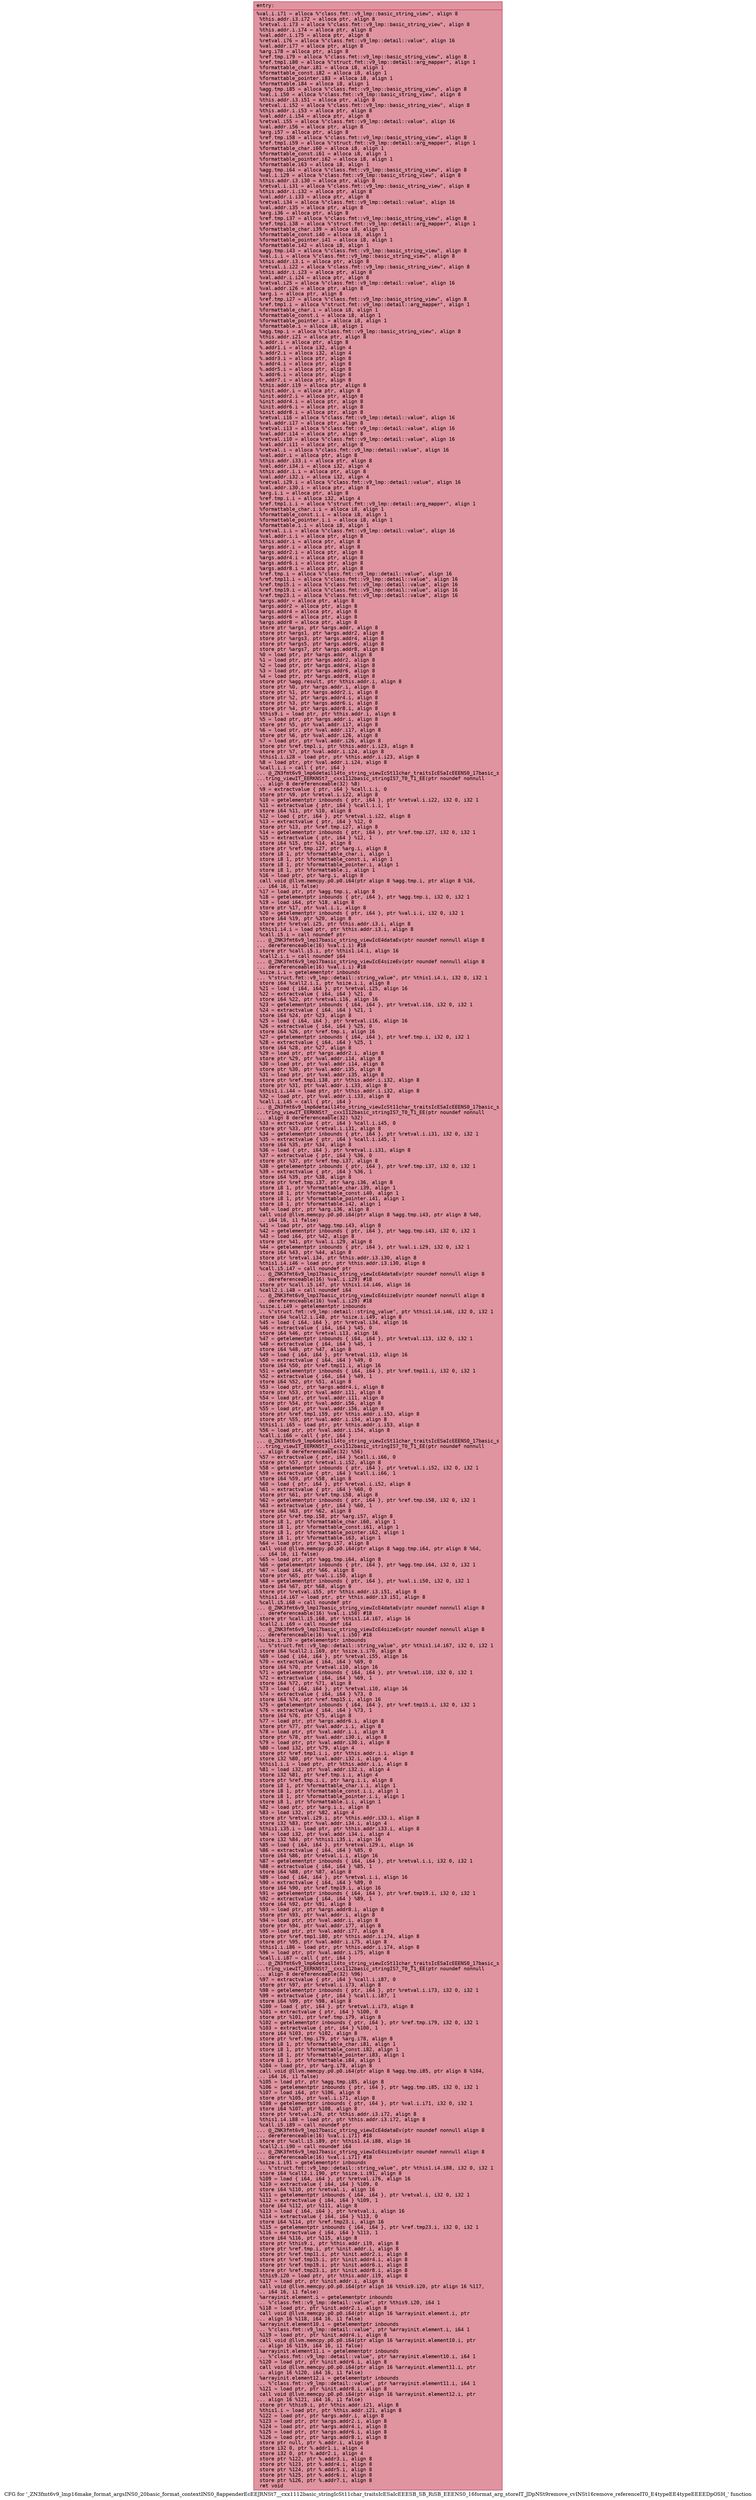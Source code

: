 digraph "CFG for '_ZN3fmt6v9_lmp16make_format_argsINS0_20basic_format_contextINS0_8appenderEcEEJRNSt7__cxx1112basic_stringIcSt11char_traitsIcESaIcEEESB_SB_RiSB_EEENS0_16format_arg_storeIT_JDpNSt9remove_cvINSt16remove_referenceIT0_E4typeEE4typeEEEEDpOSH_' function" {
	label="CFG for '_ZN3fmt6v9_lmp16make_format_argsINS0_20basic_format_contextINS0_8appenderEcEEJRNSt7__cxx1112basic_stringIcSt11char_traitsIcESaIcEEESB_SB_RiSB_EEENS0_16format_arg_storeIT_JDpNSt9remove_cvINSt16remove_referenceIT0_E4typeEE4typeEEEEDpOSH_' function";

	Node0x558416821dd0 [shape=record,color="#b70d28ff", style=filled, fillcolor="#b70d2870" fontname="Courier",label="{entry:\l|  %val.i.i71 = alloca %\"class.fmt::v9_lmp::basic_string_view\", align 8\l  %this.addr.i3.i72 = alloca ptr, align 8\l  %retval.i.i73 = alloca %\"class.fmt::v9_lmp::basic_string_view\", align 8\l  %this.addr.i.i74 = alloca ptr, align 8\l  %val.addr.i.i75 = alloca ptr, align 8\l  %retval.i76 = alloca %\"class.fmt::v9_lmp::detail::value\", align 16\l  %val.addr.i77 = alloca ptr, align 8\l  %arg.i78 = alloca ptr, align 8\l  %ref.tmp.i79 = alloca %\"class.fmt::v9_lmp::basic_string_view\", align 8\l  %ref.tmp1.i80 = alloca %\"struct.fmt::v9_lmp::detail::arg_mapper\", align 1\l  %formattable_char.i81 = alloca i8, align 1\l  %formattable_const.i82 = alloca i8, align 1\l  %formattable_pointer.i83 = alloca i8, align 1\l  %formattable.i84 = alloca i8, align 1\l  %agg.tmp.i85 = alloca %\"class.fmt::v9_lmp::basic_string_view\", align 8\l  %val.i.i50 = alloca %\"class.fmt::v9_lmp::basic_string_view\", align 8\l  %this.addr.i3.i51 = alloca ptr, align 8\l  %retval.i.i52 = alloca %\"class.fmt::v9_lmp::basic_string_view\", align 8\l  %this.addr.i.i53 = alloca ptr, align 8\l  %val.addr.i.i54 = alloca ptr, align 8\l  %retval.i55 = alloca %\"class.fmt::v9_lmp::detail::value\", align 16\l  %val.addr.i56 = alloca ptr, align 8\l  %arg.i57 = alloca ptr, align 8\l  %ref.tmp.i58 = alloca %\"class.fmt::v9_lmp::basic_string_view\", align 8\l  %ref.tmp1.i59 = alloca %\"struct.fmt::v9_lmp::detail::arg_mapper\", align 1\l  %formattable_char.i60 = alloca i8, align 1\l  %formattable_const.i61 = alloca i8, align 1\l  %formattable_pointer.i62 = alloca i8, align 1\l  %formattable.i63 = alloca i8, align 1\l  %agg.tmp.i64 = alloca %\"class.fmt::v9_lmp::basic_string_view\", align 8\l  %val.i.i29 = alloca %\"class.fmt::v9_lmp::basic_string_view\", align 8\l  %this.addr.i3.i30 = alloca ptr, align 8\l  %retval.i.i31 = alloca %\"class.fmt::v9_lmp::basic_string_view\", align 8\l  %this.addr.i.i32 = alloca ptr, align 8\l  %val.addr.i.i33 = alloca ptr, align 8\l  %retval.i34 = alloca %\"class.fmt::v9_lmp::detail::value\", align 16\l  %val.addr.i35 = alloca ptr, align 8\l  %arg.i36 = alloca ptr, align 8\l  %ref.tmp.i37 = alloca %\"class.fmt::v9_lmp::basic_string_view\", align 8\l  %ref.tmp1.i38 = alloca %\"struct.fmt::v9_lmp::detail::arg_mapper\", align 1\l  %formattable_char.i39 = alloca i8, align 1\l  %formattable_const.i40 = alloca i8, align 1\l  %formattable_pointer.i41 = alloca i8, align 1\l  %formattable.i42 = alloca i8, align 1\l  %agg.tmp.i43 = alloca %\"class.fmt::v9_lmp::basic_string_view\", align 8\l  %val.i.i = alloca %\"class.fmt::v9_lmp::basic_string_view\", align 8\l  %this.addr.i3.i = alloca ptr, align 8\l  %retval.i.i22 = alloca %\"class.fmt::v9_lmp::basic_string_view\", align 8\l  %this.addr.i.i23 = alloca ptr, align 8\l  %val.addr.i.i24 = alloca ptr, align 8\l  %retval.i25 = alloca %\"class.fmt::v9_lmp::detail::value\", align 16\l  %val.addr.i26 = alloca ptr, align 8\l  %arg.i = alloca ptr, align 8\l  %ref.tmp.i27 = alloca %\"class.fmt::v9_lmp::basic_string_view\", align 8\l  %ref.tmp1.i = alloca %\"struct.fmt::v9_lmp::detail::arg_mapper\", align 1\l  %formattable_char.i = alloca i8, align 1\l  %formattable_const.i = alloca i8, align 1\l  %formattable_pointer.i = alloca i8, align 1\l  %formattable.i = alloca i8, align 1\l  %agg.tmp.i = alloca %\"class.fmt::v9_lmp::basic_string_view\", align 8\l  %this.addr.i21 = alloca ptr, align 8\l  %.addr.i = alloca ptr, align 8\l  %.addr1.i = alloca i32, align 4\l  %.addr2.i = alloca i32, align 4\l  %.addr3.i = alloca ptr, align 8\l  %.addr4.i = alloca ptr, align 8\l  %.addr5.i = alloca ptr, align 8\l  %.addr6.i = alloca ptr, align 8\l  %.addr7.i = alloca ptr, align 8\l  %this.addr.i19 = alloca ptr, align 8\l  %init.addr.i = alloca ptr, align 8\l  %init.addr2.i = alloca ptr, align 8\l  %init.addr4.i = alloca ptr, align 8\l  %init.addr6.i = alloca ptr, align 8\l  %init.addr8.i = alloca ptr, align 8\l  %retval.i16 = alloca %\"class.fmt::v9_lmp::detail::value\", align 16\l  %val.addr.i17 = alloca ptr, align 8\l  %retval.i13 = alloca %\"class.fmt::v9_lmp::detail::value\", align 16\l  %val.addr.i14 = alloca ptr, align 8\l  %retval.i10 = alloca %\"class.fmt::v9_lmp::detail::value\", align 16\l  %val.addr.i11 = alloca ptr, align 8\l  %retval.i = alloca %\"class.fmt::v9_lmp::detail::value\", align 16\l  %val.addr.i = alloca ptr, align 8\l  %this.addr.i33.i = alloca ptr, align 8\l  %val.addr.i34.i = alloca i32, align 4\l  %this.addr.i.i = alloca ptr, align 8\l  %val.addr.i32.i = alloca i32, align 4\l  %retval.i29.i = alloca %\"class.fmt::v9_lmp::detail::value\", align 16\l  %val.addr.i30.i = alloca ptr, align 8\l  %arg.i.i = alloca ptr, align 8\l  %ref.tmp.i.i = alloca i32, align 4\l  %ref.tmp1.i.i = alloca %\"struct.fmt::v9_lmp::detail::arg_mapper\", align 1\l  %formattable_char.i.i = alloca i8, align 1\l  %formattable_const.i.i = alloca i8, align 1\l  %formattable_pointer.i.i = alloca i8, align 1\l  %formattable.i.i = alloca i8, align 1\l  %retval.i.i = alloca %\"class.fmt::v9_lmp::detail::value\", align 16\l  %val.addr.i.i = alloca ptr, align 8\l  %this.addr.i = alloca ptr, align 8\l  %args.addr.i = alloca ptr, align 8\l  %args.addr2.i = alloca ptr, align 8\l  %args.addr4.i = alloca ptr, align 8\l  %args.addr6.i = alloca ptr, align 8\l  %args.addr8.i = alloca ptr, align 8\l  %ref.tmp.i = alloca %\"class.fmt::v9_lmp::detail::value\", align 16\l  %ref.tmp11.i = alloca %\"class.fmt::v9_lmp::detail::value\", align 16\l  %ref.tmp15.i = alloca %\"class.fmt::v9_lmp::detail::value\", align 16\l  %ref.tmp19.i = alloca %\"class.fmt::v9_lmp::detail::value\", align 16\l  %ref.tmp23.i = alloca %\"class.fmt::v9_lmp::detail::value\", align 16\l  %args.addr = alloca ptr, align 8\l  %args.addr2 = alloca ptr, align 8\l  %args.addr4 = alloca ptr, align 8\l  %args.addr6 = alloca ptr, align 8\l  %args.addr8 = alloca ptr, align 8\l  store ptr %args, ptr %args.addr, align 8\l  store ptr %args1, ptr %args.addr2, align 8\l  store ptr %args3, ptr %args.addr4, align 8\l  store ptr %args5, ptr %args.addr6, align 8\l  store ptr %args7, ptr %args.addr8, align 8\l  %0 = load ptr, ptr %args.addr, align 8\l  %1 = load ptr, ptr %args.addr2, align 8\l  %2 = load ptr, ptr %args.addr4, align 8\l  %3 = load ptr, ptr %args.addr6, align 8\l  %4 = load ptr, ptr %args.addr8, align 8\l  store ptr %agg.result, ptr %this.addr.i, align 8\l  store ptr %0, ptr %args.addr.i, align 8\l  store ptr %1, ptr %args.addr2.i, align 8\l  store ptr %2, ptr %args.addr4.i, align 8\l  store ptr %3, ptr %args.addr6.i, align 8\l  store ptr %4, ptr %args.addr8.i, align 8\l  %this9.i = load ptr, ptr %this.addr.i, align 8\l  %5 = load ptr, ptr %args.addr.i, align 8\l  store ptr %5, ptr %val.addr.i17, align 8\l  %6 = load ptr, ptr %val.addr.i17, align 8\l  store ptr %6, ptr %val.addr.i26, align 8\l  %7 = load ptr, ptr %val.addr.i26, align 8\l  store ptr %ref.tmp1.i, ptr %this.addr.i.i23, align 8\l  store ptr %7, ptr %val.addr.i.i24, align 8\l  %this1.i.i28 = load ptr, ptr %this.addr.i.i23, align 8\l  %8 = load ptr, ptr %val.addr.i.i24, align 8\l  %call.i.i = call \{ ptr, i64 \}\l... @_ZN3fmt6v9_lmp6detail14to_string_viewIcSt11char_traitsIcESaIcEEENS0_17basic_s\l...tring_viewIT_EERKNSt7__cxx1112basic_stringIS7_T0_T1_EE(ptr noundef nonnull\l... align 8 dereferenceable(32) %8)\l  %9 = extractvalue \{ ptr, i64 \} %call.i.i, 0\l  store ptr %9, ptr %retval.i.i22, align 8\l  %10 = getelementptr inbounds \{ ptr, i64 \}, ptr %retval.i.i22, i32 0, i32 1\l  %11 = extractvalue \{ ptr, i64 \} %call.i.i, 1\l  store i64 %11, ptr %10, align 8\l  %12 = load \{ ptr, i64 \}, ptr %retval.i.i22, align 8\l  %13 = extractvalue \{ ptr, i64 \} %12, 0\l  store ptr %13, ptr %ref.tmp.i27, align 8\l  %14 = getelementptr inbounds \{ ptr, i64 \}, ptr %ref.tmp.i27, i32 0, i32 1\l  %15 = extractvalue \{ ptr, i64 \} %12, 1\l  store i64 %15, ptr %14, align 8\l  store ptr %ref.tmp.i27, ptr %arg.i, align 8\l  store i8 1, ptr %formattable_char.i, align 1\l  store i8 1, ptr %formattable_const.i, align 1\l  store i8 1, ptr %formattable_pointer.i, align 1\l  store i8 1, ptr %formattable.i, align 1\l  %16 = load ptr, ptr %arg.i, align 8\l  call void @llvm.memcpy.p0.p0.i64(ptr align 8 %agg.tmp.i, ptr align 8 %16,\l... i64 16, i1 false)\l  %17 = load ptr, ptr %agg.tmp.i, align 8\l  %18 = getelementptr inbounds \{ ptr, i64 \}, ptr %agg.tmp.i, i32 0, i32 1\l  %19 = load i64, ptr %18, align 8\l  store ptr %17, ptr %val.i.i, align 8\l  %20 = getelementptr inbounds \{ ptr, i64 \}, ptr %val.i.i, i32 0, i32 1\l  store i64 %19, ptr %20, align 8\l  store ptr %retval.i25, ptr %this.addr.i3.i, align 8\l  %this1.i4.i = load ptr, ptr %this.addr.i3.i, align 8\l  %call.i5.i = call noundef ptr\l... @_ZNK3fmt6v9_lmp17basic_string_viewIcE4dataEv(ptr noundef nonnull align 8\l... dereferenceable(16) %val.i.i) #18\l  store ptr %call.i5.i, ptr %this1.i4.i, align 16\l  %call2.i.i = call noundef i64\l... @_ZNK3fmt6v9_lmp17basic_string_viewIcE4sizeEv(ptr noundef nonnull align 8\l... dereferenceable(16) %val.i.i) #18\l  %size.i.i = getelementptr inbounds\l... %\"struct.fmt::v9_lmp::detail::string_value\", ptr %this1.i4.i, i32 0, i32 1\l  store i64 %call2.i.i, ptr %size.i.i, align 8\l  %21 = load \{ i64, i64 \}, ptr %retval.i25, align 16\l  %22 = extractvalue \{ i64, i64 \} %21, 0\l  store i64 %22, ptr %retval.i16, align 16\l  %23 = getelementptr inbounds \{ i64, i64 \}, ptr %retval.i16, i32 0, i32 1\l  %24 = extractvalue \{ i64, i64 \} %21, 1\l  store i64 %24, ptr %23, align 8\l  %25 = load \{ i64, i64 \}, ptr %retval.i16, align 16\l  %26 = extractvalue \{ i64, i64 \} %25, 0\l  store i64 %26, ptr %ref.tmp.i, align 16\l  %27 = getelementptr inbounds \{ i64, i64 \}, ptr %ref.tmp.i, i32 0, i32 1\l  %28 = extractvalue \{ i64, i64 \} %25, 1\l  store i64 %28, ptr %27, align 8\l  %29 = load ptr, ptr %args.addr2.i, align 8\l  store ptr %29, ptr %val.addr.i14, align 8\l  %30 = load ptr, ptr %val.addr.i14, align 8\l  store ptr %30, ptr %val.addr.i35, align 8\l  %31 = load ptr, ptr %val.addr.i35, align 8\l  store ptr %ref.tmp1.i38, ptr %this.addr.i.i32, align 8\l  store ptr %31, ptr %val.addr.i.i33, align 8\l  %this1.i.i44 = load ptr, ptr %this.addr.i.i32, align 8\l  %32 = load ptr, ptr %val.addr.i.i33, align 8\l  %call.i.i45 = call \{ ptr, i64 \}\l... @_ZN3fmt6v9_lmp6detail14to_string_viewIcSt11char_traitsIcESaIcEEENS0_17basic_s\l...tring_viewIT_EERKNSt7__cxx1112basic_stringIS7_T0_T1_EE(ptr noundef nonnull\l... align 8 dereferenceable(32) %32)\l  %33 = extractvalue \{ ptr, i64 \} %call.i.i45, 0\l  store ptr %33, ptr %retval.i.i31, align 8\l  %34 = getelementptr inbounds \{ ptr, i64 \}, ptr %retval.i.i31, i32 0, i32 1\l  %35 = extractvalue \{ ptr, i64 \} %call.i.i45, 1\l  store i64 %35, ptr %34, align 8\l  %36 = load \{ ptr, i64 \}, ptr %retval.i.i31, align 8\l  %37 = extractvalue \{ ptr, i64 \} %36, 0\l  store ptr %37, ptr %ref.tmp.i37, align 8\l  %38 = getelementptr inbounds \{ ptr, i64 \}, ptr %ref.tmp.i37, i32 0, i32 1\l  %39 = extractvalue \{ ptr, i64 \} %36, 1\l  store i64 %39, ptr %38, align 8\l  store ptr %ref.tmp.i37, ptr %arg.i36, align 8\l  store i8 1, ptr %formattable_char.i39, align 1\l  store i8 1, ptr %formattable_const.i40, align 1\l  store i8 1, ptr %formattable_pointer.i41, align 1\l  store i8 1, ptr %formattable.i42, align 1\l  %40 = load ptr, ptr %arg.i36, align 8\l  call void @llvm.memcpy.p0.p0.i64(ptr align 8 %agg.tmp.i43, ptr align 8 %40,\l... i64 16, i1 false)\l  %41 = load ptr, ptr %agg.tmp.i43, align 8\l  %42 = getelementptr inbounds \{ ptr, i64 \}, ptr %agg.tmp.i43, i32 0, i32 1\l  %43 = load i64, ptr %42, align 8\l  store ptr %41, ptr %val.i.i29, align 8\l  %44 = getelementptr inbounds \{ ptr, i64 \}, ptr %val.i.i29, i32 0, i32 1\l  store i64 %43, ptr %44, align 8\l  store ptr %retval.i34, ptr %this.addr.i3.i30, align 8\l  %this1.i4.i46 = load ptr, ptr %this.addr.i3.i30, align 8\l  %call.i5.i47 = call noundef ptr\l... @_ZNK3fmt6v9_lmp17basic_string_viewIcE4dataEv(ptr noundef nonnull align 8\l... dereferenceable(16) %val.i.i29) #18\l  store ptr %call.i5.i47, ptr %this1.i4.i46, align 16\l  %call2.i.i48 = call noundef i64\l... @_ZNK3fmt6v9_lmp17basic_string_viewIcE4sizeEv(ptr noundef nonnull align 8\l... dereferenceable(16) %val.i.i29) #18\l  %size.i.i49 = getelementptr inbounds\l... %\"struct.fmt::v9_lmp::detail::string_value\", ptr %this1.i4.i46, i32 0, i32 1\l  store i64 %call2.i.i48, ptr %size.i.i49, align 8\l  %45 = load \{ i64, i64 \}, ptr %retval.i34, align 16\l  %46 = extractvalue \{ i64, i64 \} %45, 0\l  store i64 %46, ptr %retval.i13, align 16\l  %47 = getelementptr inbounds \{ i64, i64 \}, ptr %retval.i13, i32 0, i32 1\l  %48 = extractvalue \{ i64, i64 \} %45, 1\l  store i64 %48, ptr %47, align 8\l  %49 = load \{ i64, i64 \}, ptr %retval.i13, align 16\l  %50 = extractvalue \{ i64, i64 \} %49, 0\l  store i64 %50, ptr %ref.tmp11.i, align 16\l  %51 = getelementptr inbounds \{ i64, i64 \}, ptr %ref.tmp11.i, i32 0, i32 1\l  %52 = extractvalue \{ i64, i64 \} %49, 1\l  store i64 %52, ptr %51, align 8\l  %53 = load ptr, ptr %args.addr4.i, align 8\l  store ptr %53, ptr %val.addr.i11, align 8\l  %54 = load ptr, ptr %val.addr.i11, align 8\l  store ptr %54, ptr %val.addr.i56, align 8\l  %55 = load ptr, ptr %val.addr.i56, align 8\l  store ptr %ref.tmp1.i59, ptr %this.addr.i.i53, align 8\l  store ptr %55, ptr %val.addr.i.i54, align 8\l  %this1.i.i65 = load ptr, ptr %this.addr.i.i53, align 8\l  %56 = load ptr, ptr %val.addr.i.i54, align 8\l  %call.i.i66 = call \{ ptr, i64 \}\l... @_ZN3fmt6v9_lmp6detail14to_string_viewIcSt11char_traitsIcESaIcEEENS0_17basic_s\l...tring_viewIT_EERKNSt7__cxx1112basic_stringIS7_T0_T1_EE(ptr noundef nonnull\l... align 8 dereferenceable(32) %56)\l  %57 = extractvalue \{ ptr, i64 \} %call.i.i66, 0\l  store ptr %57, ptr %retval.i.i52, align 8\l  %58 = getelementptr inbounds \{ ptr, i64 \}, ptr %retval.i.i52, i32 0, i32 1\l  %59 = extractvalue \{ ptr, i64 \} %call.i.i66, 1\l  store i64 %59, ptr %58, align 8\l  %60 = load \{ ptr, i64 \}, ptr %retval.i.i52, align 8\l  %61 = extractvalue \{ ptr, i64 \} %60, 0\l  store ptr %61, ptr %ref.tmp.i58, align 8\l  %62 = getelementptr inbounds \{ ptr, i64 \}, ptr %ref.tmp.i58, i32 0, i32 1\l  %63 = extractvalue \{ ptr, i64 \} %60, 1\l  store i64 %63, ptr %62, align 8\l  store ptr %ref.tmp.i58, ptr %arg.i57, align 8\l  store i8 1, ptr %formattable_char.i60, align 1\l  store i8 1, ptr %formattable_const.i61, align 1\l  store i8 1, ptr %formattable_pointer.i62, align 1\l  store i8 1, ptr %formattable.i63, align 1\l  %64 = load ptr, ptr %arg.i57, align 8\l  call void @llvm.memcpy.p0.p0.i64(ptr align 8 %agg.tmp.i64, ptr align 8 %64,\l... i64 16, i1 false)\l  %65 = load ptr, ptr %agg.tmp.i64, align 8\l  %66 = getelementptr inbounds \{ ptr, i64 \}, ptr %agg.tmp.i64, i32 0, i32 1\l  %67 = load i64, ptr %66, align 8\l  store ptr %65, ptr %val.i.i50, align 8\l  %68 = getelementptr inbounds \{ ptr, i64 \}, ptr %val.i.i50, i32 0, i32 1\l  store i64 %67, ptr %68, align 8\l  store ptr %retval.i55, ptr %this.addr.i3.i51, align 8\l  %this1.i4.i67 = load ptr, ptr %this.addr.i3.i51, align 8\l  %call.i5.i68 = call noundef ptr\l... @_ZNK3fmt6v9_lmp17basic_string_viewIcE4dataEv(ptr noundef nonnull align 8\l... dereferenceable(16) %val.i.i50) #18\l  store ptr %call.i5.i68, ptr %this1.i4.i67, align 16\l  %call2.i.i69 = call noundef i64\l... @_ZNK3fmt6v9_lmp17basic_string_viewIcE4sizeEv(ptr noundef nonnull align 8\l... dereferenceable(16) %val.i.i50) #18\l  %size.i.i70 = getelementptr inbounds\l... %\"struct.fmt::v9_lmp::detail::string_value\", ptr %this1.i4.i67, i32 0, i32 1\l  store i64 %call2.i.i69, ptr %size.i.i70, align 8\l  %69 = load \{ i64, i64 \}, ptr %retval.i55, align 16\l  %70 = extractvalue \{ i64, i64 \} %69, 0\l  store i64 %70, ptr %retval.i10, align 16\l  %71 = getelementptr inbounds \{ i64, i64 \}, ptr %retval.i10, i32 0, i32 1\l  %72 = extractvalue \{ i64, i64 \} %69, 1\l  store i64 %72, ptr %71, align 8\l  %73 = load \{ i64, i64 \}, ptr %retval.i10, align 16\l  %74 = extractvalue \{ i64, i64 \} %73, 0\l  store i64 %74, ptr %ref.tmp15.i, align 16\l  %75 = getelementptr inbounds \{ i64, i64 \}, ptr %ref.tmp15.i, i32 0, i32 1\l  %76 = extractvalue \{ i64, i64 \} %73, 1\l  store i64 %76, ptr %75, align 8\l  %77 = load ptr, ptr %args.addr6.i, align 8\l  store ptr %77, ptr %val.addr.i.i, align 8\l  %78 = load ptr, ptr %val.addr.i.i, align 8\l  store ptr %78, ptr %val.addr.i30.i, align 8\l  %79 = load ptr, ptr %val.addr.i30.i, align 8\l  %80 = load i32, ptr %79, align 4\l  store ptr %ref.tmp1.i.i, ptr %this.addr.i.i, align 8\l  store i32 %80, ptr %val.addr.i32.i, align 4\l  %this1.i.i = load ptr, ptr %this.addr.i.i, align 8\l  %81 = load i32, ptr %val.addr.i32.i, align 4\l  store i32 %81, ptr %ref.tmp.i.i, align 4\l  store ptr %ref.tmp.i.i, ptr %arg.i.i, align 8\l  store i8 1, ptr %formattable_char.i.i, align 1\l  store i8 1, ptr %formattable_const.i.i, align 1\l  store i8 1, ptr %formattable_pointer.i.i, align 1\l  store i8 1, ptr %formattable.i.i, align 1\l  %82 = load ptr, ptr %arg.i.i, align 8\l  %83 = load i32, ptr %82, align 4\l  store ptr %retval.i29.i, ptr %this.addr.i33.i, align 8\l  store i32 %83, ptr %val.addr.i34.i, align 4\l  %this1.i35.i = load ptr, ptr %this.addr.i33.i, align 8\l  %84 = load i32, ptr %val.addr.i34.i, align 4\l  store i32 %84, ptr %this1.i35.i, align 16\l  %85 = load \{ i64, i64 \}, ptr %retval.i29.i, align 16\l  %86 = extractvalue \{ i64, i64 \} %85, 0\l  store i64 %86, ptr %retval.i.i, align 16\l  %87 = getelementptr inbounds \{ i64, i64 \}, ptr %retval.i.i, i32 0, i32 1\l  %88 = extractvalue \{ i64, i64 \} %85, 1\l  store i64 %88, ptr %87, align 8\l  %89 = load \{ i64, i64 \}, ptr %retval.i.i, align 16\l  %90 = extractvalue \{ i64, i64 \} %89, 0\l  store i64 %90, ptr %ref.tmp19.i, align 16\l  %91 = getelementptr inbounds \{ i64, i64 \}, ptr %ref.tmp19.i, i32 0, i32 1\l  %92 = extractvalue \{ i64, i64 \} %89, 1\l  store i64 %92, ptr %91, align 8\l  %93 = load ptr, ptr %args.addr8.i, align 8\l  store ptr %93, ptr %val.addr.i, align 8\l  %94 = load ptr, ptr %val.addr.i, align 8\l  store ptr %94, ptr %val.addr.i77, align 8\l  %95 = load ptr, ptr %val.addr.i77, align 8\l  store ptr %ref.tmp1.i80, ptr %this.addr.i.i74, align 8\l  store ptr %95, ptr %val.addr.i.i75, align 8\l  %this1.i.i86 = load ptr, ptr %this.addr.i.i74, align 8\l  %96 = load ptr, ptr %val.addr.i.i75, align 8\l  %call.i.i87 = call \{ ptr, i64 \}\l... @_ZN3fmt6v9_lmp6detail14to_string_viewIcSt11char_traitsIcESaIcEEENS0_17basic_s\l...tring_viewIT_EERKNSt7__cxx1112basic_stringIS7_T0_T1_EE(ptr noundef nonnull\l... align 8 dereferenceable(32) %96)\l  %97 = extractvalue \{ ptr, i64 \} %call.i.i87, 0\l  store ptr %97, ptr %retval.i.i73, align 8\l  %98 = getelementptr inbounds \{ ptr, i64 \}, ptr %retval.i.i73, i32 0, i32 1\l  %99 = extractvalue \{ ptr, i64 \} %call.i.i87, 1\l  store i64 %99, ptr %98, align 8\l  %100 = load \{ ptr, i64 \}, ptr %retval.i.i73, align 8\l  %101 = extractvalue \{ ptr, i64 \} %100, 0\l  store ptr %101, ptr %ref.tmp.i79, align 8\l  %102 = getelementptr inbounds \{ ptr, i64 \}, ptr %ref.tmp.i79, i32 0, i32 1\l  %103 = extractvalue \{ ptr, i64 \} %100, 1\l  store i64 %103, ptr %102, align 8\l  store ptr %ref.tmp.i79, ptr %arg.i78, align 8\l  store i8 1, ptr %formattable_char.i81, align 1\l  store i8 1, ptr %formattable_const.i82, align 1\l  store i8 1, ptr %formattable_pointer.i83, align 1\l  store i8 1, ptr %formattable.i84, align 1\l  %104 = load ptr, ptr %arg.i78, align 8\l  call void @llvm.memcpy.p0.p0.i64(ptr align 8 %agg.tmp.i85, ptr align 8 %104,\l... i64 16, i1 false)\l  %105 = load ptr, ptr %agg.tmp.i85, align 8\l  %106 = getelementptr inbounds \{ ptr, i64 \}, ptr %agg.tmp.i85, i32 0, i32 1\l  %107 = load i64, ptr %106, align 8\l  store ptr %105, ptr %val.i.i71, align 8\l  %108 = getelementptr inbounds \{ ptr, i64 \}, ptr %val.i.i71, i32 0, i32 1\l  store i64 %107, ptr %108, align 8\l  store ptr %retval.i76, ptr %this.addr.i3.i72, align 8\l  %this1.i4.i88 = load ptr, ptr %this.addr.i3.i72, align 8\l  %call.i5.i89 = call noundef ptr\l... @_ZNK3fmt6v9_lmp17basic_string_viewIcE4dataEv(ptr noundef nonnull align 8\l... dereferenceable(16) %val.i.i71) #18\l  store ptr %call.i5.i89, ptr %this1.i4.i88, align 16\l  %call2.i.i90 = call noundef i64\l... @_ZNK3fmt6v9_lmp17basic_string_viewIcE4sizeEv(ptr noundef nonnull align 8\l... dereferenceable(16) %val.i.i71) #18\l  %size.i.i91 = getelementptr inbounds\l... %\"struct.fmt::v9_lmp::detail::string_value\", ptr %this1.i4.i88, i32 0, i32 1\l  store i64 %call2.i.i90, ptr %size.i.i91, align 8\l  %109 = load \{ i64, i64 \}, ptr %retval.i76, align 16\l  %110 = extractvalue \{ i64, i64 \} %109, 0\l  store i64 %110, ptr %retval.i, align 16\l  %111 = getelementptr inbounds \{ i64, i64 \}, ptr %retval.i, i32 0, i32 1\l  %112 = extractvalue \{ i64, i64 \} %109, 1\l  store i64 %112, ptr %111, align 8\l  %113 = load \{ i64, i64 \}, ptr %retval.i, align 16\l  %114 = extractvalue \{ i64, i64 \} %113, 0\l  store i64 %114, ptr %ref.tmp23.i, align 16\l  %115 = getelementptr inbounds \{ i64, i64 \}, ptr %ref.tmp23.i, i32 0, i32 1\l  %116 = extractvalue \{ i64, i64 \} %113, 1\l  store i64 %116, ptr %115, align 8\l  store ptr %this9.i, ptr %this.addr.i19, align 8\l  store ptr %ref.tmp.i, ptr %init.addr.i, align 8\l  store ptr %ref.tmp11.i, ptr %init.addr2.i, align 8\l  store ptr %ref.tmp15.i, ptr %init.addr4.i, align 8\l  store ptr %ref.tmp19.i, ptr %init.addr6.i, align 8\l  store ptr %ref.tmp23.i, ptr %init.addr8.i, align 8\l  %this9.i20 = load ptr, ptr %this.addr.i19, align 8\l  %117 = load ptr, ptr %init.addr.i, align 8\l  call void @llvm.memcpy.p0.p0.i64(ptr align 16 %this9.i20, ptr align 16 %117,\l... i64 16, i1 false)\l  %arrayinit.element.i = getelementptr inbounds\l... %\"class.fmt::v9_lmp::detail::value\", ptr %this9.i20, i64 1\l  %118 = load ptr, ptr %init.addr2.i, align 8\l  call void @llvm.memcpy.p0.p0.i64(ptr align 16 %arrayinit.element.i, ptr\l... align 16 %118, i64 16, i1 false)\l  %arrayinit.element10.i = getelementptr inbounds\l... %\"class.fmt::v9_lmp::detail::value\", ptr %arrayinit.element.i, i64 1\l  %119 = load ptr, ptr %init.addr4.i, align 8\l  call void @llvm.memcpy.p0.p0.i64(ptr align 16 %arrayinit.element10.i, ptr\l... align 16 %119, i64 16, i1 false)\l  %arrayinit.element11.i = getelementptr inbounds\l... %\"class.fmt::v9_lmp::detail::value\", ptr %arrayinit.element10.i, i64 1\l  %120 = load ptr, ptr %init.addr6.i, align 8\l  call void @llvm.memcpy.p0.p0.i64(ptr align 16 %arrayinit.element11.i, ptr\l... align 16 %120, i64 16, i1 false)\l  %arrayinit.element12.i = getelementptr inbounds\l... %\"class.fmt::v9_lmp::detail::value\", ptr %arrayinit.element11.i, i64 1\l  %121 = load ptr, ptr %init.addr8.i, align 8\l  call void @llvm.memcpy.p0.p0.i64(ptr align 16 %arrayinit.element12.i, ptr\l... align 16 %121, i64 16, i1 false)\l  store ptr %this9.i, ptr %this.addr.i21, align 8\l  %this1.i = load ptr, ptr %this.addr.i21, align 8\l  %122 = load ptr, ptr %args.addr.i, align 8\l  %123 = load ptr, ptr %args.addr2.i, align 8\l  %124 = load ptr, ptr %args.addr4.i, align 8\l  %125 = load ptr, ptr %args.addr6.i, align 8\l  %126 = load ptr, ptr %args.addr8.i, align 8\l  store ptr null, ptr %.addr.i, align 8\l  store i32 0, ptr %.addr1.i, align 4\l  store i32 0, ptr %.addr2.i, align 4\l  store ptr %122, ptr %.addr3.i, align 8\l  store ptr %123, ptr %.addr4.i, align 8\l  store ptr %124, ptr %.addr5.i, align 8\l  store ptr %125, ptr %.addr6.i, align 8\l  store ptr %126, ptr %.addr7.i, align 8\l  ret void\l}"];
}
